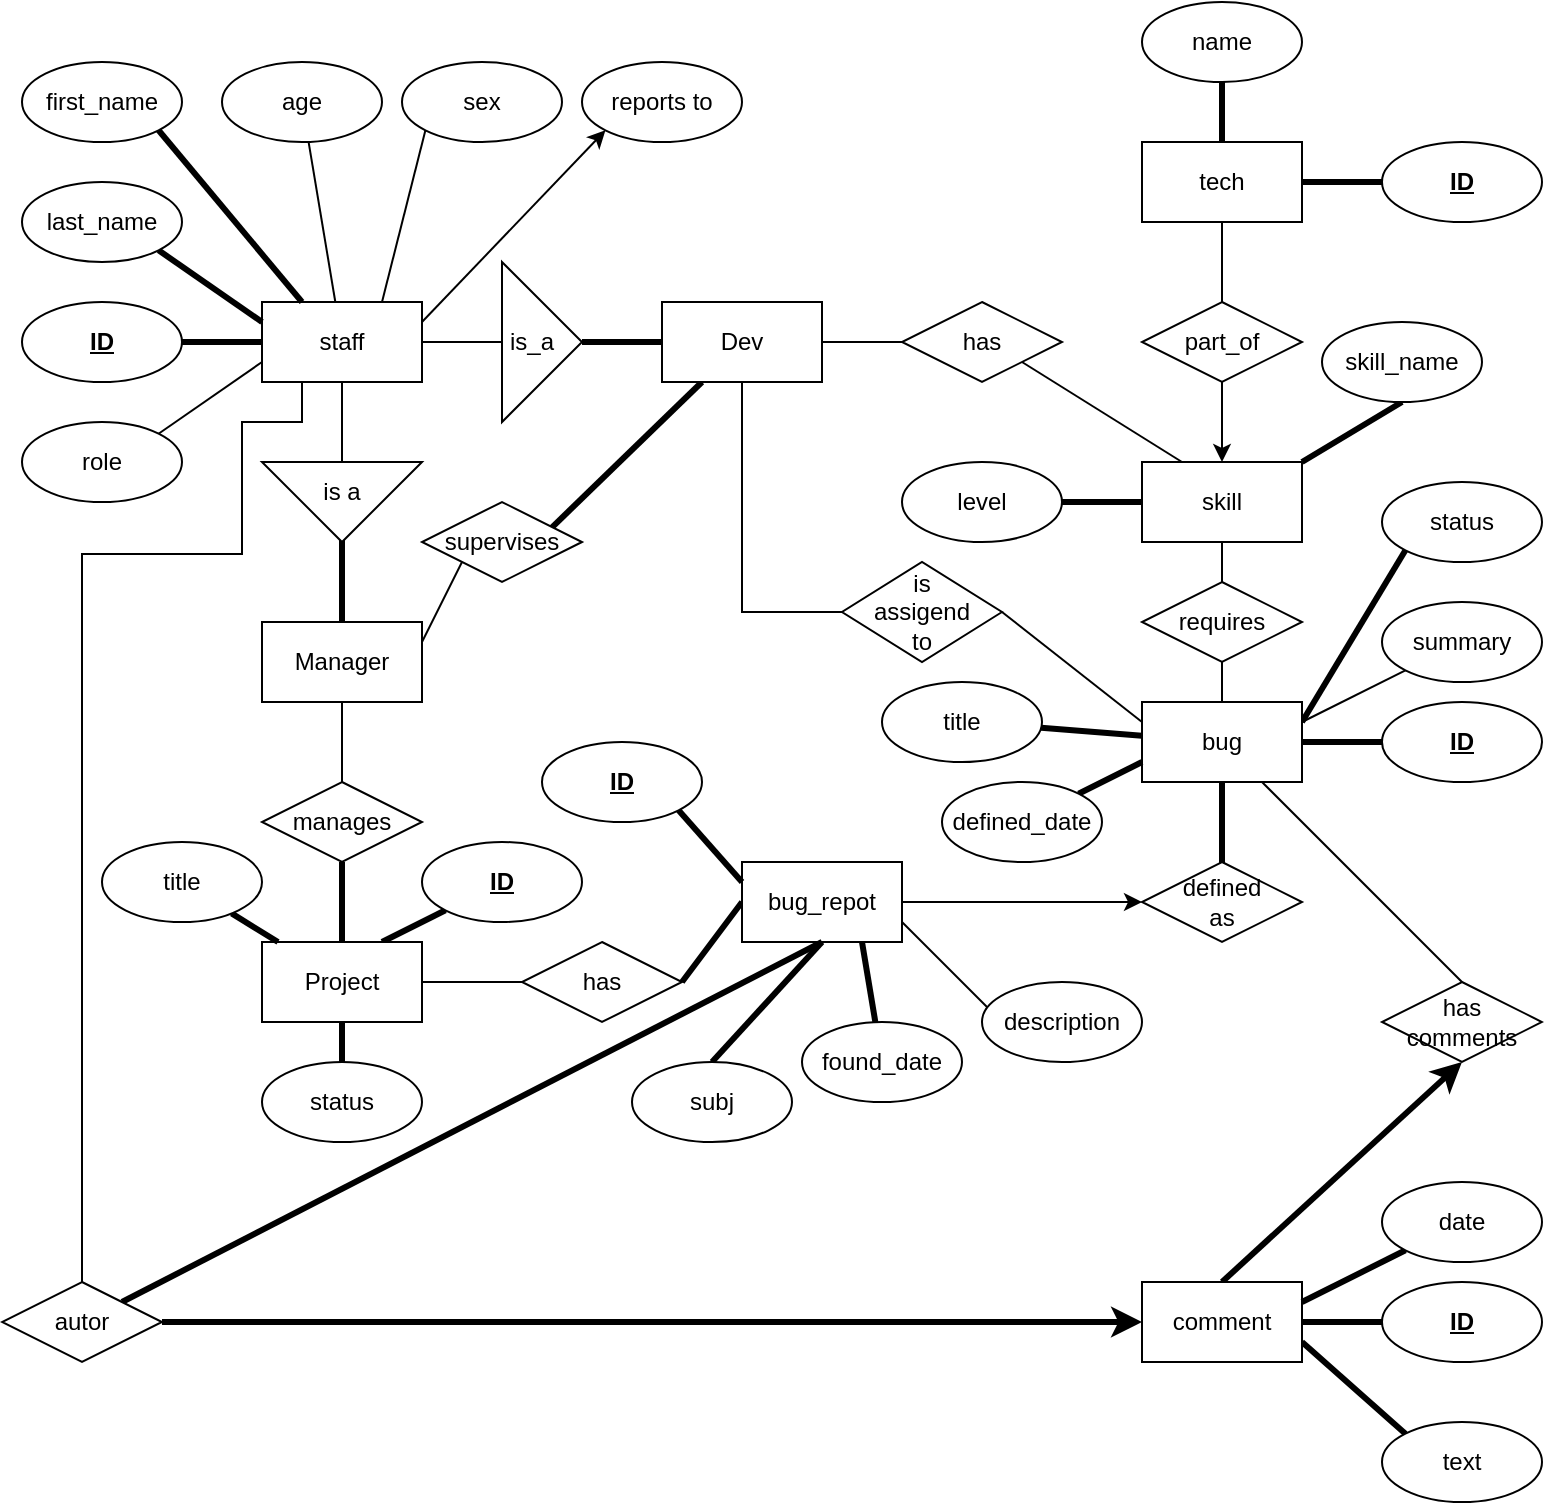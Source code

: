 <mxfile>
    <diagram id="vhl47NEpvomDoV_H-eZL" name="Page-1">
        <mxGraphModel dx="1378" dy="734" grid="1" gridSize="10" guides="1" tooltips="1" connect="1" arrows="1" fold="1" page="1" pageScale="1" pageWidth="850" pageHeight="1100" math="0" shadow="0">
            <root>
                <mxCell id="0"/>
                <mxCell id="1" parent="0"/>
                <mxCell id="28" value="" style="edgeStyle=none;rounded=0;orthogonalLoop=1;jettySize=auto;html=1;endArrow=none;endFill=0;strokeWidth=1;" parent="1" source="31" target="47" edge="1">
                    <mxGeometry relative="1" as="geometry"/>
                </mxCell>
                <mxCell id="29" value="" style="edgeStyle=none;rounded=0;orthogonalLoop=1;jettySize=auto;html=1;endArrow=none;endFill=0;strokeWidth=1;" parent="1" source="31" target="50" edge="1">
                    <mxGeometry relative="1" as="geometry"/>
                </mxCell>
                <mxCell id="30" style="edgeStyle=none;rounded=0;orthogonalLoop=1;jettySize=auto;html=1;exitX=0.75;exitY=0;exitDx=0;exitDy=0;entryX=0;entryY=1;entryDx=0;entryDy=0;strokeWidth=1;endArrow=none;endFill=0;" parent="1" source="31" target="88" edge="1">
                    <mxGeometry relative="1" as="geometry"/>
                </mxCell>
                <mxCell id="116" style="edgeStyle=none;rounded=0;orthogonalLoop=1;jettySize=auto;html=1;exitX=1;exitY=0.25;exitDx=0;exitDy=0;entryX=0;entryY=1;entryDx=0;entryDy=0;endArrow=classic;endFill=1;strokeWidth=1;" parent="1" source="31" target="115" edge="1">
                    <mxGeometry relative="1" as="geometry"/>
                </mxCell>
                <mxCell id="31" value="staff" style="rounded=0;whiteSpace=wrap;html=1;" parent="1" vertex="1">
                    <mxGeometry x="160" y="160" width="80" height="40" as="geometry"/>
                </mxCell>
                <mxCell id="32" value="" style="edgeStyle=orthogonalEdgeStyle;rounded=0;orthogonalLoop=1;jettySize=auto;html=1;endArrow=none;endFill=0;strokeWidth=3;" parent="1" source="33" target="31" edge="1">
                    <mxGeometry relative="1" as="geometry"/>
                </mxCell>
                <mxCell id="33" value="&lt;b&gt;&lt;u&gt;ID&lt;/u&gt;&lt;/b&gt;" style="ellipse;whiteSpace=wrap;html=1;" parent="1" vertex="1">
                    <mxGeometry x="40" y="160" width="80" height="40" as="geometry"/>
                </mxCell>
                <mxCell id="34" style="rounded=0;orthogonalLoop=1;jettySize=auto;html=1;exitX=1;exitY=1;exitDx=0;exitDy=0;entryX=0;entryY=0.25;entryDx=0;entryDy=0;endArrow=none;endFill=0;strokeWidth=3;" parent="1" source="35" target="31" edge="1">
                    <mxGeometry relative="1" as="geometry"/>
                </mxCell>
                <mxCell id="35" value="last_name" style="ellipse;whiteSpace=wrap;html=1;" parent="1" vertex="1">
                    <mxGeometry x="40" y="100" width="80" height="40" as="geometry"/>
                </mxCell>
                <mxCell id="36" value="" style="edgeStyle=none;rounded=0;orthogonalLoop=1;jettySize=auto;html=1;endArrow=none;endFill=0;strokeWidth=1;" parent="1" source="37" target="31" edge="1">
                    <mxGeometry relative="1" as="geometry"/>
                </mxCell>
                <mxCell id="37" value="age" style="ellipse;whiteSpace=wrap;html=1;" parent="1" vertex="1">
                    <mxGeometry x="140" y="40" width="80" height="40" as="geometry"/>
                </mxCell>
                <mxCell id="38" value="" style="edgeStyle=none;rounded=0;orthogonalLoop=1;jettySize=auto;html=1;endArrow=none;endFill=0;strokeWidth=3;" parent="1" source="42" target="47" edge="1">
                    <mxGeometry relative="1" as="geometry"/>
                </mxCell>
                <mxCell id="39" style="edgeStyle=none;rounded=0;orthogonalLoop=1;jettySize=auto;html=1;exitX=0.25;exitY=1;exitDx=0;exitDy=0;entryX=0.438;entryY=0.25;entryDx=0;entryDy=0;entryPerimeter=0;endArrow=none;endFill=0;strokeWidth=3;" parent="1" source="42" target="57" edge="1">
                    <mxGeometry relative="1" as="geometry"/>
                </mxCell>
                <mxCell id="40" value="" style="edgeStyle=none;rounded=0;orthogonalLoop=1;jettySize=auto;html=1;endArrow=none;endFill=0;strokeWidth=1;" parent="1" source="42" target="52" edge="1">
                    <mxGeometry relative="1" as="geometry"/>
                </mxCell>
                <mxCell id="41" style="edgeStyle=orthogonalEdgeStyle;rounded=0;orthogonalLoop=1;jettySize=auto;html=1;exitX=0.5;exitY=1;exitDx=0;exitDy=0;endArrow=none;endFill=0;strokeWidth=1;entryX=0.5;entryY=1;entryDx=0;entryDy=0;" parent="1" source="42" target="82" edge="1">
                    <mxGeometry relative="1" as="geometry">
                        <mxPoint x="420.333" y="290" as="targetPoint"/>
                        <Array as="points">
                            <mxPoint x="400" y="315"/>
                        </Array>
                    </mxGeometry>
                </mxCell>
                <mxCell id="42" value="Dev" style="rounded=0;whiteSpace=wrap;html=1;" parent="1" vertex="1">
                    <mxGeometry x="360" y="160" width="80" height="40" as="geometry"/>
                </mxCell>
                <mxCell id="43" value="" style="edgeStyle=none;rounded=0;orthogonalLoop=1;jettySize=auto;html=1;endArrow=none;endFill=0;strokeWidth=3;" parent="1" source="46" target="50" edge="1">
                    <mxGeometry relative="1" as="geometry"/>
                </mxCell>
                <mxCell id="44" style="edgeStyle=none;rounded=0;orthogonalLoop=1;jettySize=auto;html=1;exitX=1;exitY=0.25;exitDx=0;exitDy=0;entryX=1;entryY=1;entryDx=0;entryDy=0;endArrow=none;endFill=0;strokeWidth=1;" parent="1" source="46" target="57" edge="1">
                    <mxGeometry relative="1" as="geometry"/>
                </mxCell>
                <mxCell id="45" value="" style="edgeStyle=none;rounded=0;orthogonalLoop=1;jettySize=auto;html=1;endArrow=none;endFill=0;strokeWidth=1;" parent="1" source="46" target="56" edge="1">
                    <mxGeometry relative="1" as="geometry"/>
                </mxCell>
                <mxCell id="46" value="Manager" style="rounded=0;whiteSpace=wrap;html=1;" parent="1" vertex="1">
                    <mxGeometry x="160" y="320" width="80" height="40" as="geometry"/>
                </mxCell>
                <mxCell id="47" value="is_a&amp;nbsp; &amp;nbsp;" style="triangle;whiteSpace=wrap;html=1;strokeWidth=1;" parent="1" vertex="1">
                    <mxGeometry x="280" y="140" width="40" height="80" as="geometry"/>
                </mxCell>
                <mxCell id="48" style="edgeStyle=none;rounded=0;orthogonalLoop=1;jettySize=auto;html=1;exitX=1;exitY=0.5;exitDx=0;exitDy=0;endArrow=none;endFill=0;strokeWidth=3;" parent="1" edge="1">
                    <mxGeometry relative="1" as="geometry">
                        <mxPoint x="250" y="260" as="sourcePoint"/>
                        <mxPoint x="250" y="260" as="targetPoint"/>
                    </mxGeometry>
                </mxCell>
                <mxCell id="49" value="" style="triangle;whiteSpace=wrap;html=1;strokeWidth=1;rotation=90;container=0;" parent="1" vertex="1">
                    <mxGeometry x="180" y="220" width="40" height="80" as="geometry"/>
                </mxCell>
                <mxCell id="50" value="is a" style="text;html=1;strokeColor=none;fillColor=none;align=center;verticalAlign=middle;whiteSpace=wrap;rounded=0;container=0;strokeWidth=3;" parent="1" vertex="1">
                    <mxGeometry x="180" y="245" width="40" height="20" as="geometry"/>
                </mxCell>
                <mxCell id="51" style="edgeStyle=none;rounded=0;orthogonalLoop=1;jettySize=auto;html=1;exitX=1;exitY=1;exitDx=0;exitDy=0;entryX=0.25;entryY=0;entryDx=0;entryDy=0;endArrow=none;endFill=0;strokeWidth=1;" parent="1" source="52" target="75" edge="1">
                    <mxGeometry relative="1" as="geometry"/>
                </mxCell>
                <mxCell id="52" value="has" style="rhombus;whiteSpace=wrap;html=1;strokeWidth=1;" parent="1" vertex="1">
                    <mxGeometry x="480" y="160" width="80" height="40" as="geometry"/>
                </mxCell>
                <mxCell id="55" value="" style="edgeStyle=none;rounded=0;orthogonalLoop=1;jettySize=auto;html=1;endArrow=none;endFill=0;strokeWidth=3;" parent="1" source="56" target="60" edge="1">
                    <mxGeometry relative="1" as="geometry"/>
                </mxCell>
                <mxCell id="56" value="manages" style="rhombus;whiteSpace=wrap;html=1;strokeWidth=1;" parent="1" vertex="1">
                    <mxGeometry x="160" y="400" width="80" height="40" as="geometry"/>
                </mxCell>
                <mxCell id="57" value="supervises" style="rhombus;whiteSpace=wrap;html=1;strokeWidth=1;direction=south;" parent="1" vertex="1">
                    <mxGeometry x="240" y="260" width="80" height="40" as="geometry"/>
                </mxCell>
                <mxCell id="59" value="" style="edgeStyle=none;rounded=0;orthogonalLoop=1;jettySize=auto;html=1;endArrow=none;endFill=0;strokeWidth=1;" parent="1" source="60" target="87" edge="1">
                    <mxGeometry relative="1" as="geometry"/>
                </mxCell>
                <mxCell id="106" style="edgeStyle=none;rounded=0;orthogonalLoop=1;jettySize=auto;html=1;exitX=0.75;exitY=0;exitDx=0;exitDy=0;entryX=0;entryY=1;entryDx=0;entryDy=0;endArrow=none;endFill=0;strokeWidth=3;" parent="1" source="60" target="64" edge="1">
                    <mxGeometry relative="1" as="geometry"/>
                </mxCell>
                <mxCell id="151" value="" style="edgeStyle=orthogonalEdgeStyle;rounded=0;orthogonalLoop=1;jettySize=auto;html=1;strokeWidth=3;endArrow=none;endFill=0;" edge="1" parent="1" source="60" target="149">
                    <mxGeometry relative="1" as="geometry"/>
                </mxCell>
                <mxCell id="60" value="Project" style="rounded=0;whiteSpace=wrap;html=1;" parent="1" vertex="1">
                    <mxGeometry x="160" y="480" width="80" height="40" as="geometry"/>
                </mxCell>
                <mxCell id="64" value="&lt;b&gt;&lt;u&gt;ID&lt;/u&gt;&lt;/b&gt;" style="ellipse;whiteSpace=wrap;html=1;" parent="1" vertex="1">
                    <mxGeometry x="240" y="430" width="80" height="40" as="geometry"/>
                </mxCell>
                <mxCell id="65" value="" style="edgeStyle=none;rounded=0;orthogonalLoop=1;jettySize=auto;html=1;endArrow=none;endFill=0;strokeWidth=3;" parent="1" source="70" target="71" edge="1">
                    <mxGeometry relative="1" as="geometry"/>
                </mxCell>
                <mxCell id="66" value="" style="edgeStyle=none;rounded=0;orthogonalLoop=1;jettySize=auto;html=1;endArrow=none;endFill=0;strokeWidth=1;" parent="1" source="70" target="77" edge="1">
                    <mxGeometry relative="1" as="geometry"/>
                </mxCell>
                <mxCell id="67" value="" style="edgeStyle=orthogonalEdgeStyle;rounded=0;orthogonalLoop=1;jettySize=auto;html=1;endArrow=none;endFill=0;strokeWidth=3;" parent="1" source="70" edge="1">
                    <mxGeometry relative="1" as="geometry">
                        <mxPoint x="640" y="445" as="targetPoint"/>
                    </mxGeometry>
                </mxCell>
                <mxCell id="68" style="rounded=0;orthogonalLoop=1;jettySize=auto;html=1;exitX=1;exitY=0.25;exitDx=0;exitDy=0;entryX=0;entryY=1;entryDx=0;entryDy=0;endArrow=none;endFill=0;strokeWidth=3;" parent="1" source="70" target="80" edge="1">
                    <mxGeometry relative="1" as="geometry"/>
                </mxCell>
                <mxCell id="69" style="edgeStyle=none;rounded=0;orthogonalLoop=1;jettySize=auto;html=1;exitX=0;exitY=0.5;exitDx=0;exitDy=0;endArrow=none;endFill=0;strokeWidth=3;entryX=1;entryY=0.5;entryDx=0;entryDy=0;" parent="1" source="100" target="87" edge="1">
                    <mxGeometry relative="1" as="geometry"/>
                </mxCell>
                <mxCell id="98" style="edgeStyle=none;rounded=0;orthogonalLoop=1;jettySize=auto;html=1;exitX=1;exitY=0.25;exitDx=0;exitDy=0;entryX=0;entryY=1;entryDx=0;entryDy=0;endArrow=none;endFill=0;strokeWidth=1;" parent="1" source="70" target="97" edge="1">
                    <mxGeometry relative="1" as="geometry"/>
                </mxCell>
                <mxCell id="107" style="edgeStyle=none;rounded=0;orthogonalLoop=1;jettySize=auto;html=1;exitX=0.75;exitY=1;exitDx=0;exitDy=0;endArrow=none;endFill=0;strokeWidth=1;entryX=0.5;entryY=0;entryDx=0;entryDy=0;" parent="1" source="70" target="108" edge="1">
                    <mxGeometry relative="1" as="geometry">
                        <mxPoint x="720" y="440" as="targetPoint"/>
                    </mxGeometry>
                </mxCell>
                <mxCell id="70" value="bug" style="rounded=0;whiteSpace=wrap;html=1;" parent="1" vertex="1">
                    <mxGeometry x="600" y="360" width="80" height="40" as="geometry"/>
                </mxCell>
                <mxCell id="71" value="&lt;b&gt;&lt;u&gt;ID&lt;/u&gt;&lt;/b&gt;" style="ellipse;whiteSpace=wrap;html=1;" parent="1" vertex="1">
                    <mxGeometry x="720" y="360" width="80" height="40" as="geometry"/>
                </mxCell>
                <mxCell id="72" value="level" style="ellipse;whiteSpace=wrap;html=1;" parent="1" vertex="1">
                    <mxGeometry x="480" y="240" width="80" height="40" as="geometry"/>
                </mxCell>
                <mxCell id="73" value="" style="edgeStyle=none;rounded=0;orthogonalLoop=1;jettySize=auto;html=1;endArrow=none;endFill=0;strokeWidth=3;" parent="1" source="75" target="72" edge="1">
                    <mxGeometry relative="1" as="geometry"/>
                </mxCell>
                <mxCell id="74" value="" style="edgeStyle=none;rounded=0;orthogonalLoop=1;jettySize=auto;html=1;endArrow=none;endFill=0;strokeWidth=1;startArrow=classic;startFill=1;" parent="1" source="75" edge="1">
                    <mxGeometry relative="1" as="geometry">
                        <mxPoint x="640" y="200" as="targetPoint"/>
                    </mxGeometry>
                </mxCell>
                <mxCell id="129" style="edgeStyle=none;rounded=0;orthogonalLoop=1;jettySize=auto;html=1;exitX=1;exitY=0;exitDx=0;exitDy=0;entryX=0.5;entryY=1;entryDx=0;entryDy=0;endArrow=none;endFill=0;strokeWidth=3;" parent="1" source="75" target="128" edge="1">
                    <mxGeometry relative="1" as="geometry"/>
                </mxCell>
                <mxCell id="75" value="skill" style="rounded=0;whiteSpace=wrap;html=1;strokeWidth=1;" parent="1" vertex="1">
                    <mxGeometry x="600" y="240" width="80" height="40" as="geometry"/>
                </mxCell>
                <mxCell id="76" value="" style="edgeStyle=none;rounded=0;orthogonalLoop=1;jettySize=auto;html=1;endArrow=none;endFill=0;strokeWidth=1;" parent="1" source="77" target="75" edge="1">
                    <mxGeometry relative="1" as="geometry"/>
                </mxCell>
                <mxCell id="77" value="requires" style="rhombus;whiteSpace=wrap;html=1;strokeWidth=1;" parent="1" vertex="1">
                    <mxGeometry x="600" y="300" width="80" height="40" as="geometry"/>
                </mxCell>
                <mxCell id="78" value="" style="edgeStyle=none;rounded=0;orthogonalLoop=1;jettySize=auto;html=1;endArrow=none;endFill=0;strokeWidth=3;" parent="1" source="79" target="70" edge="1">
                    <mxGeometry relative="1" as="geometry"/>
                </mxCell>
                <mxCell id="79" value="title" style="ellipse;whiteSpace=wrap;html=1;" parent="1" vertex="1">
                    <mxGeometry x="470" y="350" width="80" height="40" as="geometry"/>
                </mxCell>
                <mxCell id="80" value="status" style="ellipse;whiteSpace=wrap;html=1;" parent="1" vertex="1">
                    <mxGeometry x="720" y="250" width="80" height="40" as="geometry"/>
                </mxCell>
                <mxCell id="81" style="rounded=0;orthogonalLoop=1;jettySize=auto;html=1;exitX=0.5;exitY=0;exitDx=0;exitDy=0;entryX=0;entryY=0.25;entryDx=0;entryDy=0;endArrow=none;endFill=0;strokeWidth=1;" parent="1" source="82" target="70" edge="1">
                    <mxGeometry relative="1" as="geometry"/>
                </mxCell>
                <mxCell id="82" value="is &lt;br&gt;assigend &lt;br&gt;to" style="rhombus;whiteSpace=wrap;html=1;strokeWidth=1;direction=south;" parent="1" vertex="1">
                    <mxGeometry x="450" y="290" width="80" height="50" as="geometry"/>
                </mxCell>
                <mxCell id="87" value="has" style="rhombus;whiteSpace=wrap;html=1;strokeWidth=1;" parent="1" vertex="1">
                    <mxGeometry x="290" y="480" width="80" height="40" as="geometry"/>
                </mxCell>
                <mxCell id="88" value="sex" style="ellipse;whiteSpace=wrap;html=1;" parent="1" vertex="1">
                    <mxGeometry x="230" y="40" width="80" height="40" as="geometry"/>
                </mxCell>
                <mxCell id="90" style="edgeStyle=none;rounded=0;orthogonalLoop=1;jettySize=auto;html=1;exitX=1;exitY=0;exitDx=0;exitDy=0;entryX=0;entryY=0.75;entryDx=0;entryDy=0;endArrow=none;endFill=0;strokeWidth=1;" parent="1" source="89" target="31" edge="1">
                    <mxGeometry relative="1" as="geometry"/>
                </mxCell>
                <mxCell id="89" value="role" style="ellipse;whiteSpace=wrap;html=1;" parent="1" vertex="1">
                    <mxGeometry x="40" y="220" width="80" height="40" as="geometry"/>
                </mxCell>
                <mxCell id="92" style="edgeStyle=none;rounded=0;orthogonalLoop=1;jettySize=auto;html=1;exitX=1;exitY=1;exitDx=0;exitDy=0;entryX=0.25;entryY=0;entryDx=0;entryDy=0;endArrow=none;endFill=0;strokeWidth=3;" parent="1" source="91" target="31" edge="1">
                    <mxGeometry relative="1" as="geometry"/>
                </mxCell>
                <mxCell id="91" value="first_name" style="ellipse;whiteSpace=wrap;html=1;" parent="1" vertex="1">
                    <mxGeometry x="40" y="40" width="80" height="40" as="geometry"/>
                </mxCell>
                <mxCell id="96" style="edgeStyle=orthogonalEdgeStyle;rounded=0;orthogonalLoop=1;jettySize=auto;html=1;entryX=0.25;entryY=1;entryDx=0;entryDy=0;endArrow=none;endFill=0;strokeWidth=1;exitX=0.5;exitY=0;exitDx=0;exitDy=0;" parent="1" source="112" target="31" edge="1">
                    <mxGeometry relative="1" as="geometry">
                        <mxPoint x="70" y="550" as="sourcePoint"/>
                        <Array as="points">
                            <mxPoint x="70" y="286"/>
                            <mxPoint x="150" y="286"/>
                            <mxPoint x="150" y="220"/>
                            <mxPoint x="180" y="220"/>
                        </Array>
                    </mxGeometry>
                </mxCell>
                <mxCell id="97" value="summary" style="ellipse;whiteSpace=wrap;html=1;" parent="1" vertex="1">
                    <mxGeometry x="720" y="310" width="80" height="40" as="geometry"/>
                </mxCell>
                <mxCell id="99" value="defined&lt;br&gt;as" style="rhombus;whiteSpace=wrap;html=1;strokeWidth=1;" parent="1" vertex="1">
                    <mxGeometry x="600" y="440" width="80" height="40" as="geometry"/>
                </mxCell>
                <mxCell id="101" value="" style="edgeStyle=none;rounded=0;orthogonalLoop=1;jettySize=auto;html=1;endArrow=classic;endFill=1;strokeWidth=1;" parent="1" source="100" target="99" edge="1">
                    <mxGeometry relative="1" as="geometry"/>
                </mxCell>
                <mxCell id="100" value="bug_repot" style="rounded=0;whiteSpace=wrap;html=1;" parent="1" vertex="1">
                    <mxGeometry x="400" y="440" width="80" height="40" as="geometry"/>
                </mxCell>
                <mxCell id="103" value="" style="edgeStyle=none;rounded=0;orthogonalLoop=1;jettySize=auto;html=1;endArrow=none;endFill=0;strokeWidth=3;" parent="1" source="102" target="60" edge="1">
                    <mxGeometry relative="1" as="geometry"/>
                </mxCell>
                <mxCell id="102" value="title" style="ellipse;whiteSpace=wrap;html=1;" parent="1" vertex="1">
                    <mxGeometry x="80" y="430" width="80" height="40" as="geometry"/>
                </mxCell>
                <mxCell id="108" value="has&lt;br&gt;comments" style="rhombus;whiteSpace=wrap;html=1;strokeWidth=1;" parent="1" vertex="1">
                    <mxGeometry x="720" y="500" width="80" height="40" as="geometry"/>
                </mxCell>
                <mxCell id="111" style="edgeStyle=none;rounded=0;orthogonalLoop=1;jettySize=auto;html=1;exitX=0.5;exitY=0;exitDx=0;exitDy=0;entryX=0.5;entryY=1;entryDx=0;entryDy=0;endArrow=classic;endFill=1;strokeWidth=3;" parent="1" source="109" target="108" edge="1">
                    <mxGeometry relative="1" as="geometry"/>
                </mxCell>
                <mxCell id="122" value="" style="edgeStyle=orthogonalEdgeStyle;rounded=0;orthogonalLoop=1;jettySize=auto;html=1;endArrow=none;endFill=0;strokeWidth=3;" parent="1" source="109" target="119" edge="1">
                    <mxGeometry relative="1" as="geometry"/>
                </mxCell>
                <mxCell id="146" style="edgeStyle=none;rounded=0;orthogonalLoop=1;jettySize=auto;html=1;exitX=1;exitY=0.75;exitDx=0;exitDy=0;entryX=0;entryY=0;entryDx=0;entryDy=0;endArrow=none;endFill=0;strokeWidth=3;" parent="1" source="109" target="145" edge="1">
                    <mxGeometry relative="1" as="geometry"/>
                </mxCell>
                <mxCell id="109" value="comment" style="rounded=0;whiteSpace=wrap;html=1;" parent="1" vertex="1">
                    <mxGeometry x="600" y="650" width="80" height="40" as="geometry"/>
                </mxCell>
                <mxCell id="113" value="" style="edgeStyle=none;rounded=0;orthogonalLoop=1;jettySize=auto;html=1;endArrow=classic;endFill=1;strokeWidth=3;" parent="1" source="112" target="109" edge="1">
                    <mxGeometry relative="1" as="geometry"/>
                </mxCell>
                <mxCell id="132" style="edgeStyle=none;rounded=0;orthogonalLoop=1;jettySize=auto;html=1;exitX=1;exitY=0;exitDx=0;exitDy=0;entryX=0.5;entryY=1;entryDx=0;entryDy=0;endArrow=none;endFill=0;strokeWidth=3;" parent="1" source="112" target="100" edge="1">
                    <mxGeometry relative="1" as="geometry"/>
                </mxCell>
                <mxCell id="112" value="autor" style="rhombus;whiteSpace=wrap;html=1;strokeWidth=1;" parent="1" vertex="1">
                    <mxGeometry x="30" y="650" width="80" height="40" as="geometry"/>
                </mxCell>
                <mxCell id="115" value="reports to" style="ellipse;whiteSpace=wrap;html=1;" parent="1" vertex="1">
                    <mxGeometry x="320" y="40" width="80" height="40" as="geometry"/>
                </mxCell>
                <mxCell id="119" value="&lt;b&gt;&lt;u&gt;ID&lt;/u&gt;&lt;/b&gt;" style="ellipse;whiteSpace=wrap;html=1;" parent="1" vertex="1">
                    <mxGeometry x="720" y="650" width="80" height="40" as="geometry"/>
                </mxCell>
                <mxCell id="121" style="rounded=0;orthogonalLoop=1;jettySize=auto;html=1;exitX=1;exitY=1;exitDx=0;exitDy=0;entryX=0;entryY=0.25;entryDx=0;entryDy=0;endArrow=none;endFill=0;strokeWidth=3;" parent="1" source="120" target="100" edge="1">
                    <mxGeometry relative="1" as="geometry"/>
                </mxCell>
                <mxCell id="120" value="&lt;b&gt;&lt;u&gt;ID&lt;/u&gt;&lt;/b&gt;" style="ellipse;whiteSpace=wrap;html=1;" parent="1" vertex="1">
                    <mxGeometry x="300" y="380" width="80" height="40" as="geometry"/>
                </mxCell>
                <mxCell id="123" value="" style="edgeStyle=none;rounded=0;orthogonalLoop=1;jettySize=auto;html=1;endArrow=none;endFill=0;strokeWidth=3;" parent="1" source="124" target="125" edge="1">
                    <mxGeometry relative="1" as="geometry"/>
                </mxCell>
                <mxCell id="127" value="" style="edgeStyle=none;rounded=0;orthogonalLoop=1;jettySize=auto;html=1;endArrow=none;endFill=0;strokeWidth=1;" parent="1" source="124" target="126" edge="1">
                    <mxGeometry relative="1" as="geometry"/>
                </mxCell>
                <mxCell id="155" value="" style="edgeStyle=orthogonalEdgeStyle;rounded=0;orthogonalLoop=1;jettySize=auto;html=1;endArrow=none;endFill=0;strokeWidth=3;" edge="1" parent="1" source="124" target="152">
                    <mxGeometry relative="1" as="geometry"/>
                </mxCell>
                <mxCell id="124" value="tech" style="rounded=0;whiteSpace=wrap;html=1;" parent="1" vertex="1">
                    <mxGeometry x="600" y="80" width="80" height="40" as="geometry"/>
                </mxCell>
                <mxCell id="125" value="&lt;b&gt;&lt;u&gt;ID&lt;/u&gt;&lt;/b&gt;" style="ellipse;whiteSpace=wrap;html=1;" parent="1" vertex="1">
                    <mxGeometry x="720" y="80" width="80" height="40" as="geometry"/>
                </mxCell>
                <mxCell id="126" value="part_of" style="rhombus;whiteSpace=wrap;html=1;strokeWidth=1;" parent="1" vertex="1">
                    <mxGeometry x="600" y="160" width="80" height="40" as="geometry"/>
                </mxCell>
                <mxCell id="128" value="skill_name" style="ellipse;whiteSpace=wrap;html=1;" parent="1" vertex="1">
                    <mxGeometry x="690" y="170" width="80" height="40" as="geometry"/>
                </mxCell>
                <mxCell id="131" style="edgeStyle=none;rounded=0;orthogonalLoop=1;jettySize=auto;html=1;exitX=1;exitY=0;exitDx=0;exitDy=0;entryX=0;entryY=0.75;entryDx=0;entryDy=0;endArrow=none;endFill=0;strokeWidth=3;" parent="1" source="130" target="70" edge="1">
                    <mxGeometry relative="1" as="geometry"/>
                </mxCell>
                <mxCell id="130" value="defined_date" style="ellipse;whiteSpace=wrap;html=1;" parent="1" vertex="1">
                    <mxGeometry x="500" y="400" width="80" height="40" as="geometry"/>
                </mxCell>
                <mxCell id="134" value="" style="edgeStyle=none;rounded=0;orthogonalLoop=1;jettySize=auto;html=1;endArrow=none;endFill=0;strokeWidth=3;entryX=0.75;entryY=1;entryDx=0;entryDy=0;" parent="1" source="133" target="100" edge="1">
                    <mxGeometry relative="1" as="geometry"/>
                </mxCell>
                <mxCell id="133" value="found_date" style="ellipse;whiteSpace=wrap;html=1;" parent="1" vertex="1">
                    <mxGeometry x="430" y="520" width="80" height="40" as="geometry"/>
                </mxCell>
                <mxCell id="136" style="edgeStyle=none;rounded=0;orthogonalLoop=1;jettySize=auto;html=1;exitX=0.5;exitY=0;exitDx=0;exitDy=0;endArrow=none;endFill=0;strokeWidth=3;" parent="1" source="135" edge="1">
                    <mxGeometry relative="1" as="geometry">
                        <mxPoint x="440" y="480" as="targetPoint"/>
                    </mxGeometry>
                </mxCell>
                <mxCell id="135" value="subj" style="ellipse;whiteSpace=wrap;html=1;" parent="1" vertex="1">
                    <mxGeometry x="345" y="540" width="80" height="40" as="geometry"/>
                </mxCell>
                <mxCell id="138" style="edgeStyle=none;rounded=0;orthogonalLoop=1;jettySize=auto;html=1;entryX=1;entryY=0.75;entryDx=0;entryDy=0;endArrow=none;endFill=0;strokeWidth=1;" parent="1" target="100" edge="1">
                    <mxGeometry relative="1" as="geometry">
                        <mxPoint x="530" y="520" as="sourcePoint"/>
                    </mxGeometry>
                </mxCell>
                <mxCell id="137" value="description" style="ellipse;whiteSpace=wrap;html=1;" parent="1" vertex="1">
                    <mxGeometry x="520" y="500" width="80" height="40" as="geometry"/>
                </mxCell>
                <mxCell id="144" style="edgeStyle=none;rounded=0;orthogonalLoop=1;jettySize=auto;html=1;exitX=0;exitY=1;exitDx=0;exitDy=0;entryX=1;entryY=0.25;entryDx=0;entryDy=0;endArrow=none;endFill=0;strokeWidth=3;" parent="1" source="143" target="109" edge="1">
                    <mxGeometry relative="1" as="geometry"/>
                </mxCell>
                <mxCell id="143" value="date" style="ellipse;whiteSpace=wrap;html=1;" parent="1" vertex="1">
                    <mxGeometry x="720" y="600" width="80" height="40" as="geometry"/>
                </mxCell>
                <mxCell id="145" value="text" style="ellipse;whiteSpace=wrap;html=1;" parent="1" vertex="1">
                    <mxGeometry x="720" y="720" width="80" height="40" as="geometry"/>
                </mxCell>
                <mxCell id="149" value="status" style="ellipse;whiteSpace=wrap;html=1;" vertex="1" parent="1">
                    <mxGeometry x="160" y="540" width="80" height="40" as="geometry"/>
                </mxCell>
                <mxCell id="152" value="name" style="ellipse;whiteSpace=wrap;html=1;" vertex="1" parent="1">
                    <mxGeometry x="600" y="10" width="80" height="40" as="geometry"/>
                </mxCell>
            </root>
        </mxGraphModel>
    </diagram>
</mxfile>